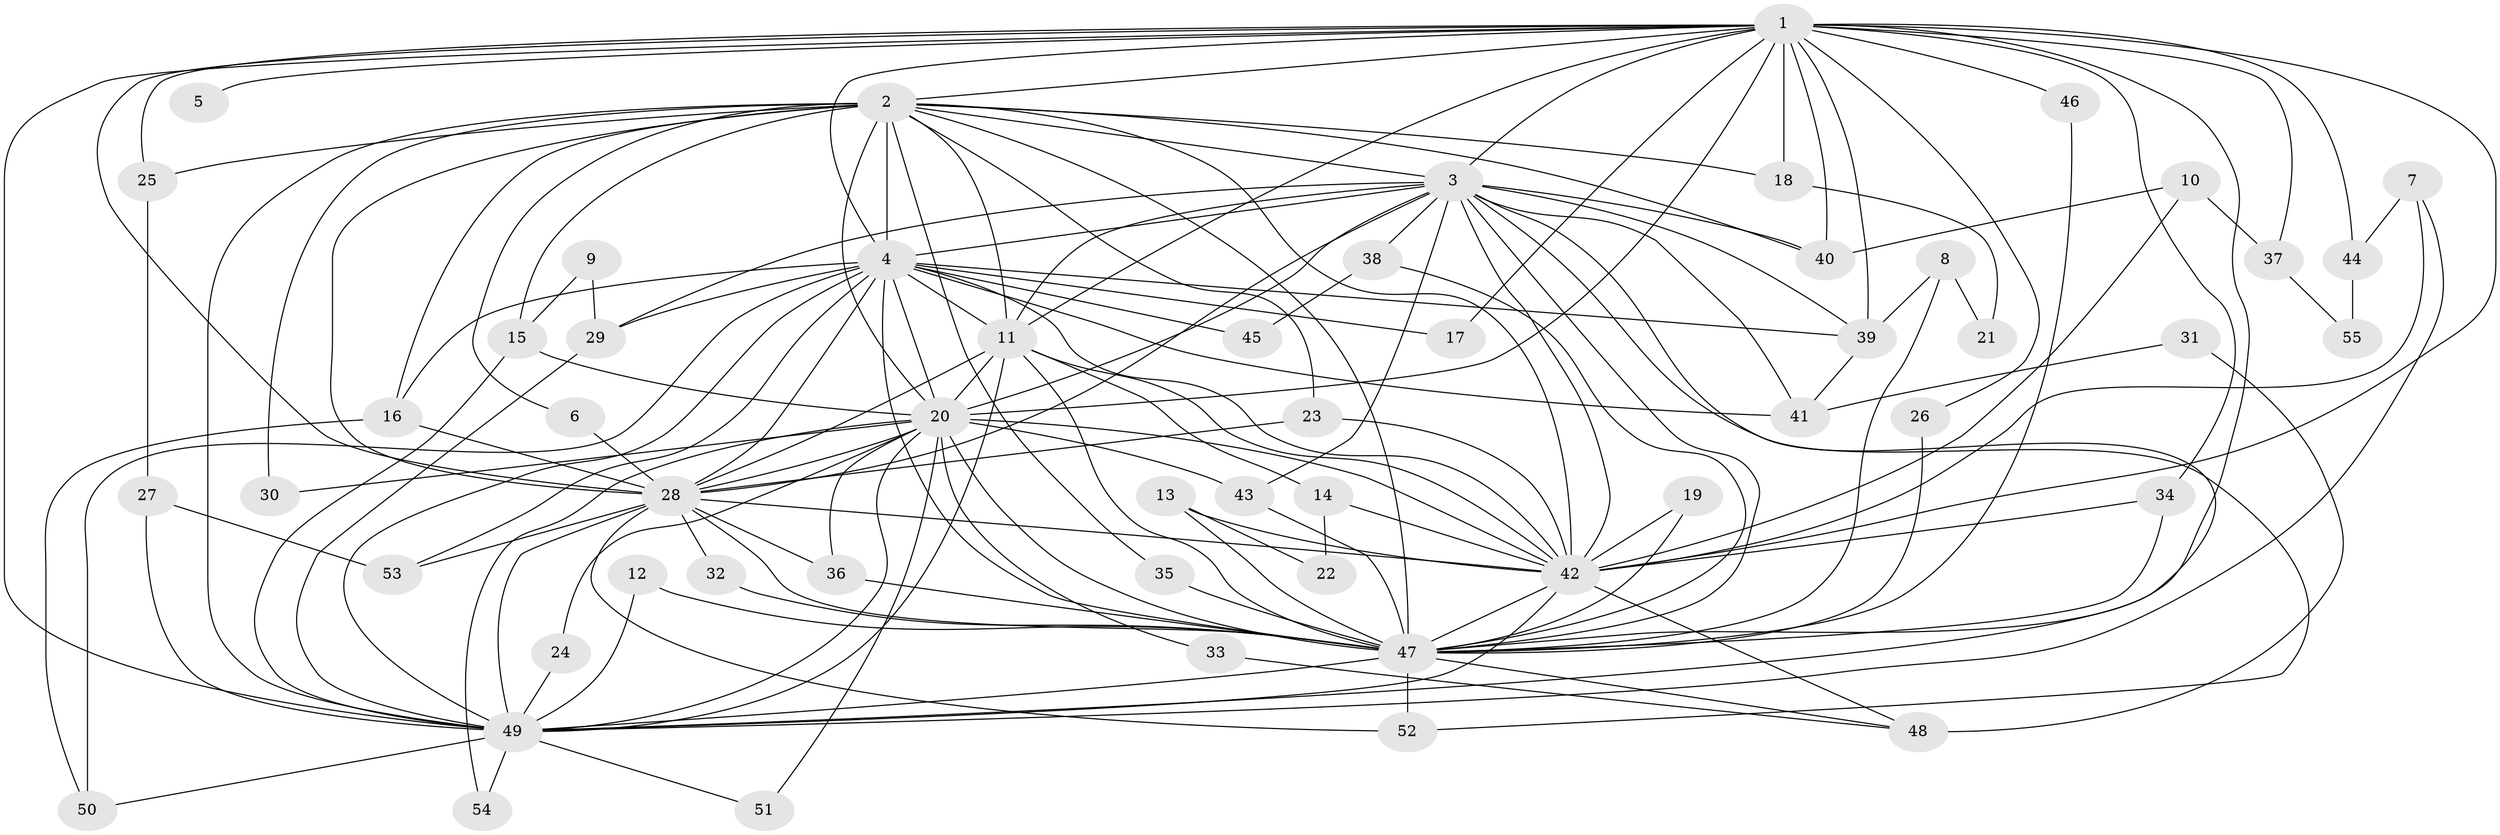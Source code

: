 // original degree distribution, {18: 0.038461538461538464, 19: 0.02564102564102564, 22: 0.01282051282051282, 21: 0.01282051282051282, 12: 0.01282051282051282, 16: 0.01282051282051282, 26: 0.01282051282051282, 4: 0.0641025641025641, 5: 0.02564102564102564, 2: 0.5128205128205128, 3: 0.2692307692307692}
// Generated by graph-tools (version 1.1) at 2025/36/03/04/25 23:36:21]
// undirected, 55 vertices, 147 edges
graph export_dot {
  node [color=gray90,style=filled];
  1;
  2;
  3;
  4;
  5;
  6;
  7;
  8;
  9;
  10;
  11;
  12;
  13;
  14;
  15;
  16;
  17;
  18;
  19;
  20;
  21;
  22;
  23;
  24;
  25;
  26;
  27;
  28;
  29;
  30;
  31;
  32;
  33;
  34;
  35;
  36;
  37;
  38;
  39;
  40;
  41;
  42;
  43;
  44;
  45;
  46;
  47;
  48;
  49;
  50;
  51;
  52;
  53;
  54;
  55;
  1 -- 2 [weight=1.0];
  1 -- 3 [weight=1.0];
  1 -- 4 [weight=1.0];
  1 -- 5 [weight=1.0];
  1 -- 11 [weight=1.0];
  1 -- 17 [weight=1.0];
  1 -- 18 [weight=1.0];
  1 -- 20 [weight=1.0];
  1 -- 25 [weight=1.0];
  1 -- 26 [weight=1.0];
  1 -- 28 [weight=1.0];
  1 -- 34 [weight=1.0];
  1 -- 37 [weight=1.0];
  1 -- 39 [weight=1.0];
  1 -- 40 [weight=1.0];
  1 -- 42 [weight=2.0];
  1 -- 44 [weight=1.0];
  1 -- 46 [weight=1.0];
  1 -- 47 [weight=1.0];
  1 -- 49 [weight=1.0];
  2 -- 3 [weight=1.0];
  2 -- 4 [weight=1.0];
  2 -- 6 [weight=1.0];
  2 -- 11 [weight=1.0];
  2 -- 15 [weight=1.0];
  2 -- 16 [weight=1.0];
  2 -- 18 [weight=1.0];
  2 -- 20 [weight=1.0];
  2 -- 23 [weight=1.0];
  2 -- 25 [weight=1.0];
  2 -- 28 [weight=2.0];
  2 -- 30 [weight=1.0];
  2 -- 35 [weight=1.0];
  2 -- 40 [weight=1.0];
  2 -- 42 [weight=1.0];
  2 -- 47 [weight=2.0];
  2 -- 49 [weight=2.0];
  3 -- 4 [weight=1.0];
  3 -- 11 [weight=1.0];
  3 -- 20 [weight=1.0];
  3 -- 28 [weight=1.0];
  3 -- 29 [weight=1.0];
  3 -- 38 [weight=1.0];
  3 -- 39 [weight=1.0];
  3 -- 40 [weight=1.0];
  3 -- 41 [weight=1.0];
  3 -- 42 [weight=1.0];
  3 -- 43 [weight=1.0];
  3 -- 47 [weight=1.0];
  3 -- 49 [weight=1.0];
  3 -- 52 [weight=1.0];
  4 -- 11 [weight=1.0];
  4 -- 16 [weight=1.0];
  4 -- 17 [weight=1.0];
  4 -- 20 [weight=1.0];
  4 -- 28 [weight=1.0];
  4 -- 29 [weight=1.0];
  4 -- 39 [weight=1.0];
  4 -- 41 [weight=1.0];
  4 -- 42 [weight=1.0];
  4 -- 45 [weight=2.0];
  4 -- 47 [weight=1.0];
  4 -- 49 [weight=1.0];
  4 -- 50 [weight=1.0];
  4 -- 53 [weight=1.0];
  6 -- 28 [weight=1.0];
  7 -- 42 [weight=1.0];
  7 -- 44 [weight=1.0];
  7 -- 49 [weight=1.0];
  8 -- 21 [weight=1.0];
  8 -- 39 [weight=1.0];
  8 -- 47 [weight=1.0];
  9 -- 15 [weight=1.0];
  9 -- 29 [weight=1.0];
  10 -- 37 [weight=1.0];
  10 -- 40 [weight=1.0];
  10 -- 42 [weight=1.0];
  11 -- 14 [weight=1.0];
  11 -- 20 [weight=3.0];
  11 -- 28 [weight=1.0];
  11 -- 42 [weight=1.0];
  11 -- 47 [weight=1.0];
  11 -- 49 [weight=1.0];
  12 -- 47 [weight=1.0];
  12 -- 49 [weight=1.0];
  13 -- 22 [weight=1.0];
  13 -- 42 [weight=1.0];
  13 -- 47 [weight=1.0];
  14 -- 22 [weight=1.0];
  14 -- 42 [weight=1.0];
  15 -- 20 [weight=1.0];
  15 -- 49 [weight=1.0];
  16 -- 28 [weight=1.0];
  16 -- 50 [weight=1.0];
  18 -- 21 [weight=1.0];
  19 -- 42 [weight=1.0];
  19 -- 47 [weight=1.0];
  20 -- 24 [weight=1.0];
  20 -- 28 [weight=1.0];
  20 -- 30 [weight=1.0];
  20 -- 33 [weight=1.0];
  20 -- 36 [weight=1.0];
  20 -- 42 [weight=1.0];
  20 -- 43 [weight=1.0];
  20 -- 47 [weight=1.0];
  20 -- 49 [weight=1.0];
  20 -- 51 [weight=1.0];
  20 -- 54 [weight=1.0];
  23 -- 28 [weight=1.0];
  23 -- 42 [weight=1.0];
  24 -- 49 [weight=1.0];
  25 -- 27 [weight=1.0];
  26 -- 47 [weight=1.0];
  27 -- 49 [weight=1.0];
  27 -- 53 [weight=1.0];
  28 -- 32 [weight=1.0];
  28 -- 36 [weight=1.0];
  28 -- 42 [weight=1.0];
  28 -- 47 [weight=1.0];
  28 -- 49 [weight=1.0];
  28 -- 52 [weight=1.0];
  28 -- 53 [weight=1.0];
  29 -- 49 [weight=1.0];
  31 -- 41 [weight=1.0];
  31 -- 48 [weight=1.0];
  32 -- 47 [weight=1.0];
  33 -- 48 [weight=1.0];
  34 -- 42 [weight=1.0];
  34 -- 47 [weight=1.0];
  35 -- 47 [weight=2.0];
  36 -- 47 [weight=1.0];
  37 -- 55 [weight=1.0];
  38 -- 45 [weight=1.0];
  38 -- 47 [weight=1.0];
  39 -- 41 [weight=1.0];
  42 -- 47 [weight=1.0];
  42 -- 48 [weight=1.0];
  42 -- 49 [weight=1.0];
  43 -- 47 [weight=1.0];
  44 -- 55 [weight=1.0];
  46 -- 47 [weight=1.0];
  47 -- 48 [weight=1.0];
  47 -- 49 [weight=1.0];
  47 -- 52 [weight=1.0];
  49 -- 50 [weight=1.0];
  49 -- 51 [weight=1.0];
  49 -- 54 [weight=1.0];
}
